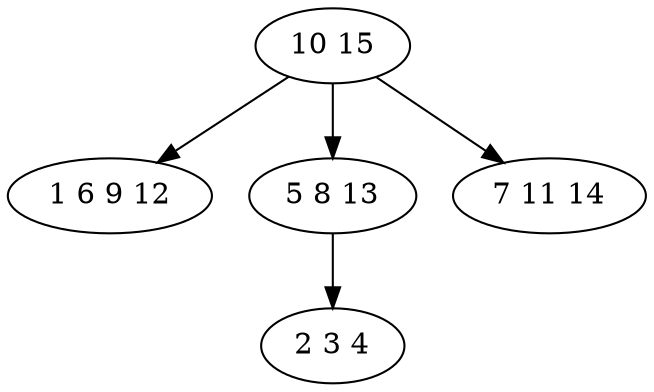 digraph true_tree {
	"0" -> "1"
	"0" -> "2"
	"2" -> "3"
	"0" -> "4"
	"0" [label="10 15"];
	"1" [label="1 6 9 12"];
	"2" [label="5 8 13"];
	"3" [label="2 3 4"];
	"4" [label="7 11 14"];
}
